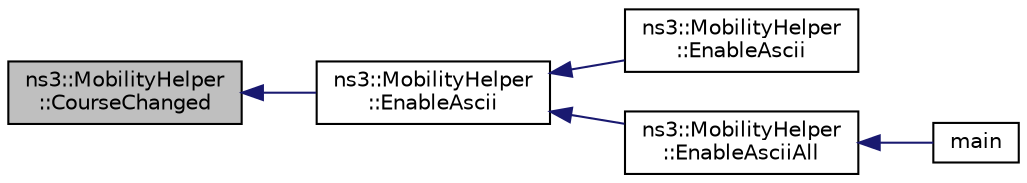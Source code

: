 digraph "ns3::MobilityHelper::CourseChanged"
{
  edge [fontname="Helvetica",fontsize="10",labelfontname="Helvetica",labelfontsize="10"];
  node [fontname="Helvetica",fontsize="10",shape=record];
  rankdir="LR";
  Node1 [label="ns3::MobilityHelper\l::CourseChanged",height=0.2,width=0.4,color="black", fillcolor="grey75", style="filled", fontcolor="black"];
  Node1 -> Node2 [dir="back",color="midnightblue",fontsize="10",style="solid"];
  Node2 [label="ns3::MobilityHelper\l::EnableAscii",height=0.2,width=0.4,color="black", fillcolor="white", style="filled",URL="$d8/def/classns3_1_1MobilityHelper.html#af5b410b07e9d77b782714c39e3506a9e"];
  Node2 -> Node3 [dir="back",color="midnightblue",fontsize="10",style="solid"];
  Node3 [label="ns3::MobilityHelper\l::EnableAscii",height=0.2,width=0.4,color="black", fillcolor="white", style="filled",URL="$d8/def/classns3_1_1MobilityHelper.html#a2ff8bdad85411a26b6cb66eeb8398f12"];
  Node2 -> Node4 [dir="back",color="midnightblue",fontsize="10",style="solid"];
  Node4 [label="ns3::MobilityHelper\l::EnableAsciiAll",height=0.2,width=0.4,color="black", fillcolor="white", style="filled",URL="$d8/def/classns3_1_1MobilityHelper.html#a42ea087c23c41ea9c16526caa7812b40"];
  Node4 -> Node5 [dir="back",color="midnightblue",fontsize="10",style="solid"];
  Node5 [label="main",height=0.2,width=0.4,color="black", fillcolor="white", style="filled",URL="$d3/df5/mobility-trace-example_8cc.html#a0ddf1224851353fc92bfbff6f499fa97"];
}
